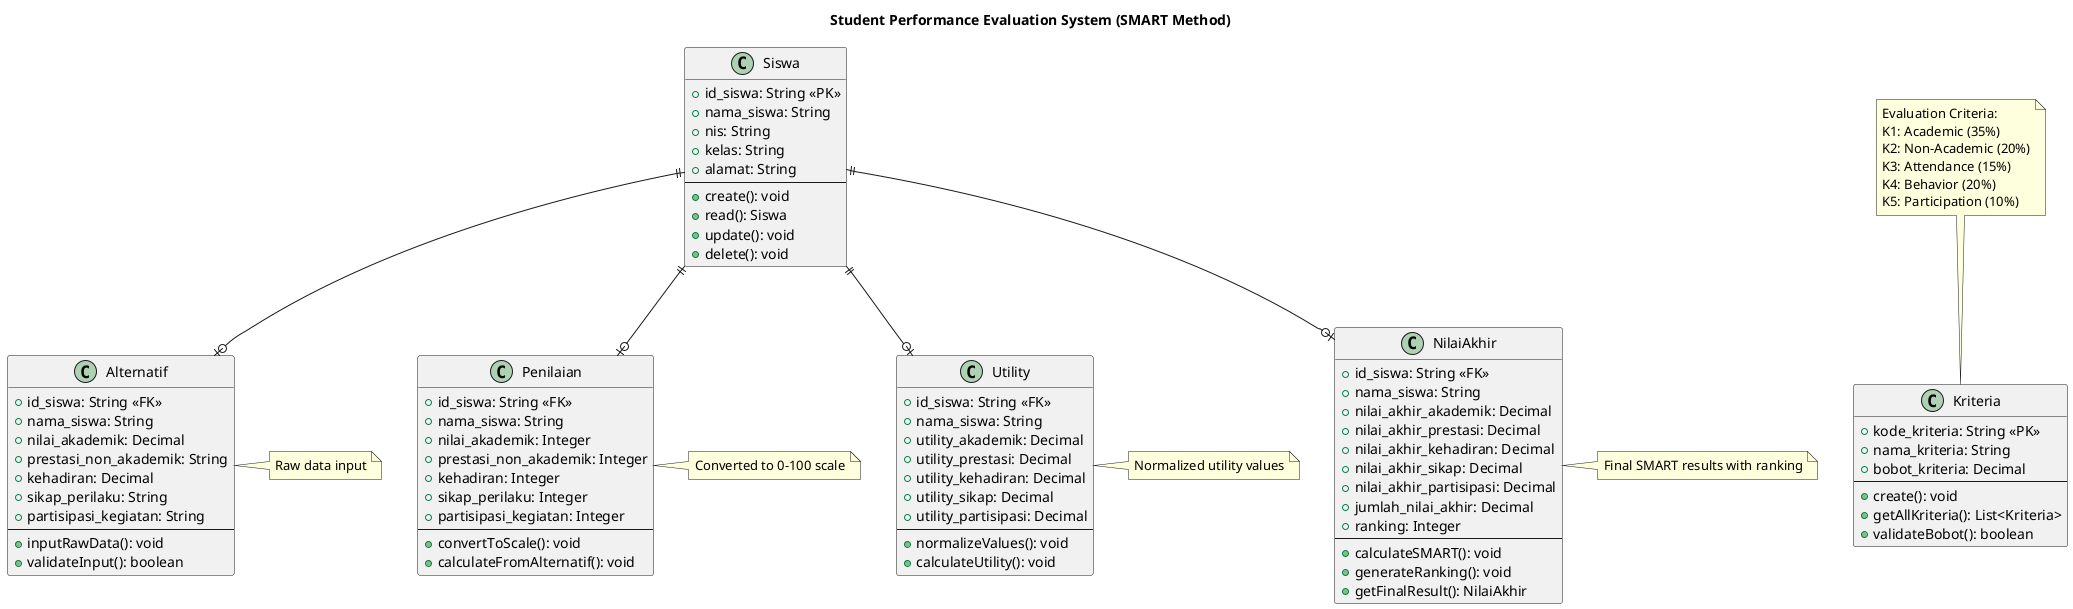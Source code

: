 @startuml Simple_Student_Evaluation_System

title Student Performance Evaluation System (SMART Method)

' Main entities from database
class Siswa {
  + id_siswa: String <<PK>>
  + nama_siswa: String
  + nis: String
  + kelas: String
  + alamat: String
  --
  + create(): void
  + read(): Siswa
  + update(): void
  + delete(): void
}

class Kriteria {
  + kode_kriteria: String <<PK>>
  + nama_kriteria: String
  + bobot_kriteria: Decimal
  --
  + create(): void
  + getAllKriteria(): List<Kriteria>
  + validateBobot(): boolean
}

class Alternatif {
  + id_siswa: String <<FK>>
  + nama_siswa: String
  + nilai_akademik: Decimal
  + prestasi_non_akademik: String
  + kehadiran: Decimal
  + sikap_perilaku: String
  + partisipasi_kegiatan: String
  --
  + inputRawData(): void
  + validateInput(): boolean
}

class Penilaian {
  + id_siswa: String <<FK>>
  + nama_siswa: String
  + nilai_akademik: Integer
  + prestasi_non_akademik: Integer
  + kehadiran: Integer
  + sikap_perilaku: Integer
  + partisipasi_kegiatan: Integer
  --
  + convertToScale(): void
  + calculateFromAlternatif(): void
}

class Utility {
  + id_siswa: String <<FK>>
  + nama_siswa: String
  + utility_akademik: Decimal
  + utility_prestasi: Decimal
  + utility_kehadiran: Decimal
  + utility_sikap: Decimal
  + utility_partisipasi: Decimal
  --
  + normalizeValues(): void
  + calculateUtility(): void
}

class NilaiAkhir {
  + id_siswa: String <<FK>>
  + nama_siswa: String
  + nilai_akhir_akademik: Decimal
  + nilai_akhir_prestasi: Decimal
  + nilai_akhir_kehadiran: Decimal
  + nilai_akhir_sikap: Decimal
  + nilai_akhir_partisipasi: Decimal
  + jumlah_nilai_akhir: Decimal
  + ranking: Integer
  --
  + calculateSMART(): void
  + generateRanking(): void
  + getFinalResult(): NilaiAkhir
}

' Relationships
Siswa ||--o| Alternatif
Siswa ||--o| Penilaian
Siswa ||--o| Utility
Siswa ||--o| NilaiAkhir

' Flow annotations
note right of Alternatif : Raw data input
note right of Penilaian : Converted to 0-100 scale
note right of Utility : Normalized utility values
note right of NilaiAkhir : Final SMART results with ranking

note top of Kriteria : Evaluation Criteria:\nK1: Academic (35%)\nK2: Non-Academic (20%)\nK3: Attendance (15%)\nK4: Behavior (20%)\nK5: Participation (10%)

@enduml
